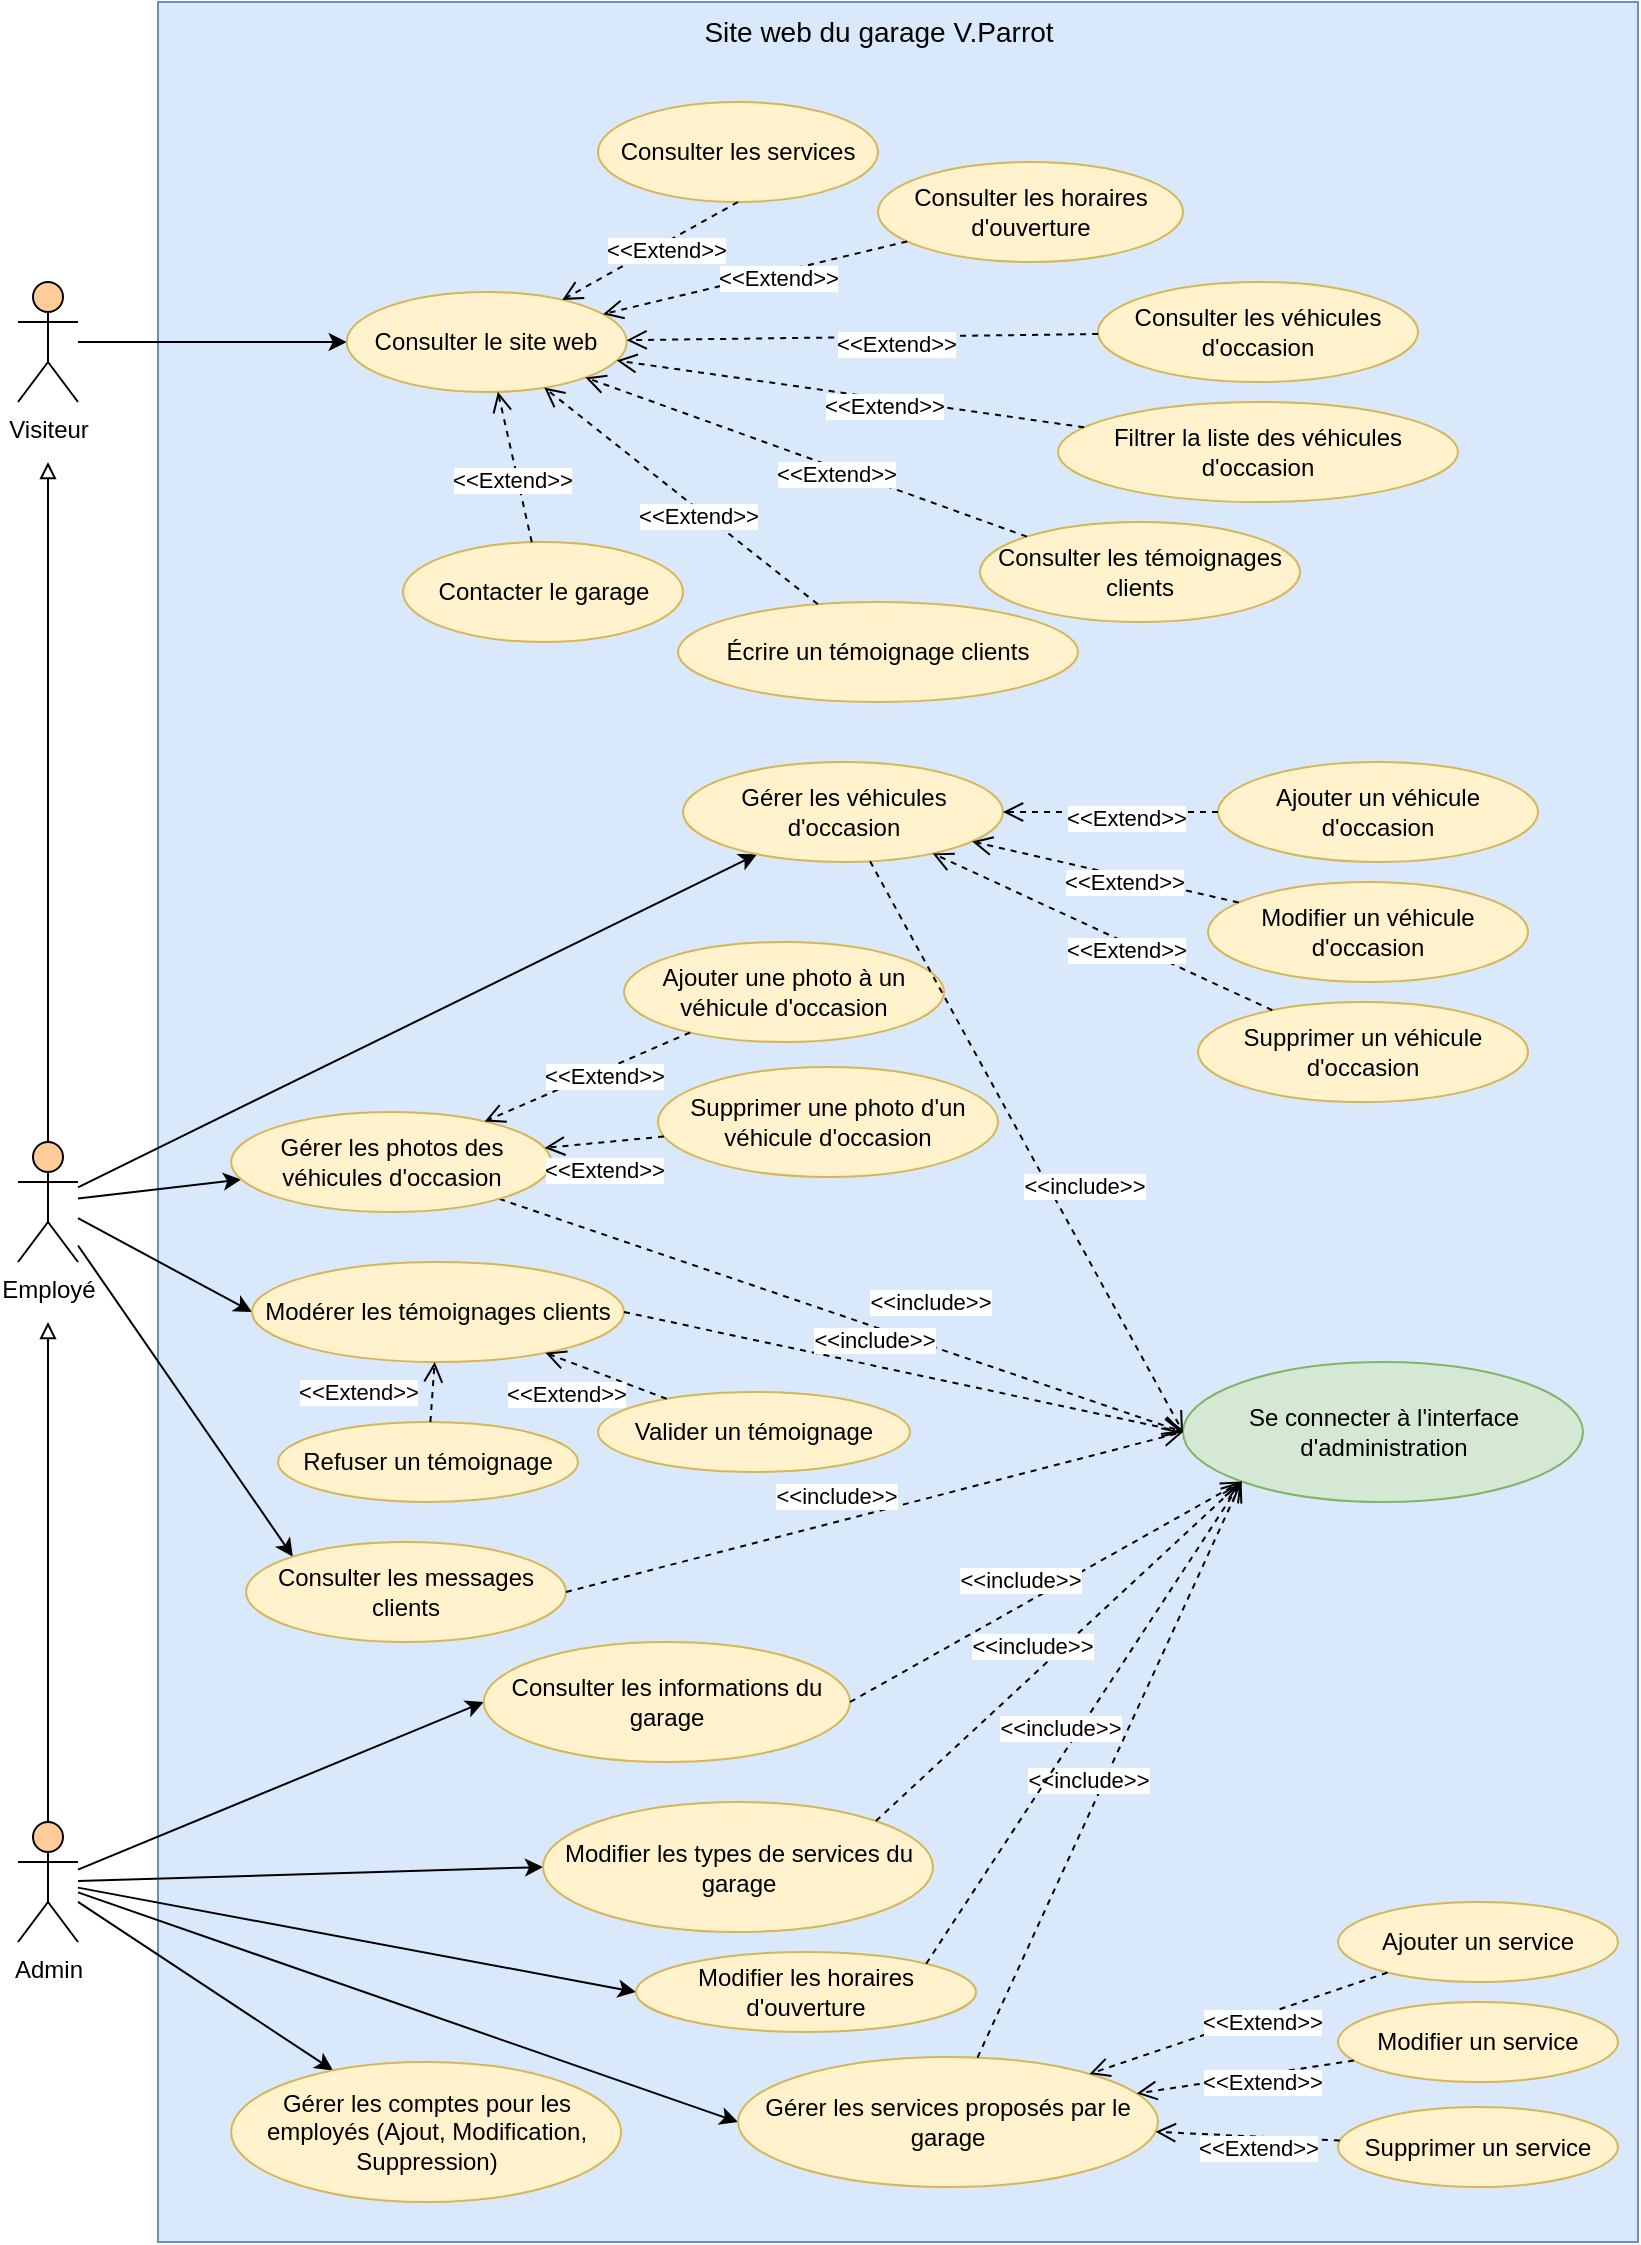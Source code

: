 <mxfile version="23.1.5" type="device">
  <diagram name="Page-1" id="h5iBWaYtBdIzpQoZOTI2">
    <mxGraphModel dx="1026" dy="743" grid="1" gridSize="10" guides="1" tooltips="1" connect="1" arrows="1" fold="1" page="1" pageScale="1" pageWidth="827" pageHeight="1169" math="0" shadow="0">
      <root>
        <mxCell id="0" />
        <mxCell id="1" parent="0" />
        <mxCell id="wkDEfTS1j_juvGfnHHMa-12" value="" style="rounded=0;whiteSpace=wrap;html=1;fillColor=#dae8fc;strokeColor=#6c8ebf;verticalAlign=bottom;" parent="1" vertex="1">
          <mxGeometry x="90" y="10" width="740" height="1120" as="geometry" />
        </mxCell>
        <mxCell id="wkDEfTS1j_juvGfnHHMa-36" style="edgeStyle=orthogonalEdgeStyle;rounded=0;orthogonalLoop=1;jettySize=auto;html=1;endArrow=block;endFill=0;" parent="1" source="wkDEfTS1j_juvGfnHHMa-1" edge="1">
          <mxGeometry relative="1" as="geometry">
            <mxPoint x="35" y="670" as="targetPoint" />
          </mxGeometry>
        </mxCell>
        <mxCell id="wkDEfTS1j_juvGfnHHMa-52" style="rounded=0;orthogonalLoop=1;jettySize=auto;html=1;entryX=0;entryY=0.5;entryDx=0;entryDy=0;" parent="1" source="wkDEfTS1j_juvGfnHHMa-1" target="wkDEfTS1j_juvGfnHHMa-19" edge="1">
          <mxGeometry relative="1" as="geometry" />
        </mxCell>
        <mxCell id="wkDEfTS1j_juvGfnHHMa-98" style="rounded=0;orthogonalLoop=1;jettySize=auto;html=1;entryX=0;entryY=0.5;entryDx=0;entryDy=0;" parent="1" source="wkDEfTS1j_juvGfnHHMa-1" target="wkDEfTS1j_juvGfnHHMa-80" edge="1">
          <mxGeometry relative="1" as="geometry" />
        </mxCell>
        <mxCell id="wkDEfTS1j_juvGfnHHMa-99" style="rounded=0;orthogonalLoop=1;jettySize=auto;html=1;entryX=0;entryY=0.5;entryDx=0;entryDy=0;" parent="1" source="wkDEfTS1j_juvGfnHHMa-1" target="wkDEfTS1j_juvGfnHHMa-75" edge="1">
          <mxGeometry relative="1" as="geometry" />
        </mxCell>
        <mxCell id="wkDEfTS1j_juvGfnHHMa-100" style="rounded=0;orthogonalLoop=1;jettySize=auto;html=1;entryX=0;entryY=0.5;entryDx=0;entryDy=0;" parent="1" source="wkDEfTS1j_juvGfnHHMa-1" target="wkDEfTS1j_juvGfnHHMa-74" edge="1">
          <mxGeometry relative="1" as="geometry" />
        </mxCell>
        <mxCell id="dHHyZEyWkRLaGQ7uEb4g-2" style="rounded=0;orthogonalLoop=1;jettySize=auto;html=1;" parent="1" source="wkDEfTS1j_juvGfnHHMa-1" target="dHHyZEyWkRLaGQ7uEb4g-1" edge="1">
          <mxGeometry relative="1" as="geometry" />
        </mxCell>
        <mxCell id="wkDEfTS1j_juvGfnHHMa-1" value="Admin&lt;br&gt;" style="shape=umlActor;verticalLabelPosition=bottom;verticalAlign=top;html=1;outlineConnect=0;fillColor=#FFCC99;" parent="1" vertex="1">
          <mxGeometry x="20" y="920" width="30" height="60" as="geometry" />
        </mxCell>
        <mxCell id="wkDEfTS1j_juvGfnHHMa-37" style="edgeStyle=orthogonalEdgeStyle;rounded=0;orthogonalLoop=1;jettySize=auto;html=1;endArrow=block;endFill=0;" parent="1" source="wkDEfTS1j_juvGfnHHMa-5" edge="1">
          <mxGeometry relative="1" as="geometry">
            <mxPoint x="35" y="240" as="targetPoint" />
          </mxGeometry>
        </mxCell>
        <mxCell id="wkDEfTS1j_juvGfnHHMa-58" style="rounded=0;orthogonalLoop=1;jettySize=auto;html=1;entryX=0;entryY=0.5;entryDx=0;entryDy=0;" parent="1" source="wkDEfTS1j_juvGfnHHMa-5" target="wkDEfTS1j_juvGfnHHMa-31" edge="1">
          <mxGeometry relative="1" as="geometry" />
        </mxCell>
        <mxCell id="wkDEfTS1j_juvGfnHHMa-59" style="rounded=0;orthogonalLoop=1;jettySize=auto;html=1;entryX=0;entryY=0;entryDx=0;entryDy=0;" parent="1" source="wkDEfTS1j_juvGfnHHMa-5" target="wkDEfTS1j_juvGfnHHMa-35" edge="1">
          <mxGeometry relative="1" as="geometry" />
        </mxCell>
        <mxCell id="wkDEfTS1j_juvGfnHHMa-91" style="rounded=0;orthogonalLoop=1;jettySize=auto;html=1;" parent="1" source="wkDEfTS1j_juvGfnHHMa-5" target="wkDEfTS1j_juvGfnHHMa-76" edge="1">
          <mxGeometry relative="1" as="geometry" />
        </mxCell>
        <mxCell id="wkDEfTS1j_juvGfnHHMa-92" style="rounded=0;orthogonalLoop=1;jettySize=auto;html=1;" parent="1" source="wkDEfTS1j_juvGfnHHMa-5" target="wkDEfTS1j_juvGfnHHMa-77" edge="1">
          <mxGeometry relative="1" as="geometry" />
        </mxCell>
        <mxCell id="wkDEfTS1j_juvGfnHHMa-5" value="Employé" style="shape=umlActor;verticalLabelPosition=bottom;verticalAlign=top;html=1;outlineConnect=0;fillColor=#FFCC99;" parent="1" vertex="1">
          <mxGeometry x="20" y="580" width="30" height="60" as="geometry" />
        </mxCell>
        <mxCell id="wkDEfTS1j_juvGfnHHMa-60" style="rounded=0;orthogonalLoop=1;jettySize=auto;html=1;entryX=0;entryY=0.5;entryDx=0;entryDy=0;" parent="1" source="wkDEfTS1j_juvGfnHHMa-6" target="wkDEfTS1j_juvGfnHHMa-30" edge="1">
          <mxGeometry relative="1" as="geometry" />
        </mxCell>
        <mxCell id="wkDEfTS1j_juvGfnHHMa-6" value="Visiteur" style="shape=umlActor;verticalLabelPosition=bottom;verticalAlign=top;html=1;outlineConnect=0;fillColor=#FFCC99;" parent="1" vertex="1">
          <mxGeometry x="20" y="150" width="30" height="60" as="geometry" />
        </mxCell>
        <mxCell id="wkDEfTS1j_juvGfnHHMa-13" value="Site web du garage V.Parrot" style="text;html=1;strokeColor=none;fillColor=none;align=center;verticalAlign=middle;whiteSpace=wrap;rounded=0;fontSize=14;" parent="1" vertex="1">
          <mxGeometry x="352.5" y="10" width="195" height="30" as="geometry" />
        </mxCell>
        <mxCell id="wkDEfTS1j_juvGfnHHMa-14" value="Se connecter à l&#39;interface d&#39;administration" style="ellipse;whiteSpace=wrap;html=1;fillColor=#d5e8d4;strokeColor=#82b366;" parent="1" vertex="1">
          <mxGeometry x="602.5" y="690" width="200" height="70" as="geometry" />
        </mxCell>
        <mxCell id="wkDEfTS1j_juvGfnHHMa-15" value="Ajouter un service" style="ellipse;whiteSpace=wrap;html=1;fillColor=#fff2cc;strokeColor=#d6b656;" parent="1" vertex="1">
          <mxGeometry x="680" y="960" width="140" height="40" as="geometry" />
        </mxCell>
        <mxCell id="wkDEfTS1j_juvGfnHHMa-16" value="Modifier un service" style="ellipse;whiteSpace=wrap;html=1;fillColor=#fff2cc;strokeColor=#d6b656;" parent="1" vertex="1">
          <mxGeometry x="680.0" y="1010" width="140" height="40" as="geometry" />
        </mxCell>
        <mxCell id="wkDEfTS1j_juvGfnHHMa-17" value="Supprimer un service" style="ellipse;whiteSpace=wrap;html=1;fillColor=#fff2cc;strokeColor=#d6b656;" parent="1" vertex="1">
          <mxGeometry x="680.0" y="1062.5" width="140" height="40" as="geometry" />
        </mxCell>
        <mxCell id="wkDEfTS1j_juvGfnHHMa-18" value="Consulter les services" style="ellipse;whiteSpace=wrap;html=1;fillColor=#fff2cc;strokeColor=#d6b656;" parent="1" vertex="1">
          <mxGeometry x="310" y="60" width="140" height="50" as="geometry" />
        </mxCell>
        <mxCell id="wkDEfTS1j_juvGfnHHMa-19" value="Modifier les horaires d&#39;ouverture" style="ellipse;whiteSpace=wrap;html=1;fillColor=#fff2cc;strokeColor=#d6b656;" parent="1" vertex="1">
          <mxGeometry x="329" y="985" width="170" height="40" as="geometry" />
        </mxCell>
        <mxCell id="wkDEfTS1j_juvGfnHHMa-20" value="Consulter les véhicules d&#39;occasion" style="ellipse;whiteSpace=wrap;html=1;fillColor=#fff2cc;strokeColor=#d6b656;" parent="1" vertex="1">
          <mxGeometry x="560" y="150" width="160" height="50" as="geometry" />
        </mxCell>
        <mxCell id="wkDEfTS1j_juvGfnHHMa-21" value="Consulter les horaires d&#39;ouverture" style="ellipse;whiteSpace=wrap;html=1;fillColor=#fff2cc;strokeColor=#d6b656;" parent="1" vertex="1">
          <mxGeometry x="450" y="90" width="152.5" height="50" as="geometry" />
        </mxCell>
        <mxCell id="wkDEfTS1j_juvGfnHHMa-22" value="Ajouter un véhicule d&#39;occasion" style="ellipse;whiteSpace=wrap;html=1;fillColor=#fff2cc;strokeColor=#d6b656;" parent="1" vertex="1">
          <mxGeometry x="620" y="390" width="160" height="50" as="geometry" />
        </mxCell>
        <mxCell id="wkDEfTS1j_juvGfnHHMa-23" value="Modifier un véhicule d&#39;occasion" style="ellipse;whiteSpace=wrap;html=1;fillColor=#fff2cc;strokeColor=#d6b656;" parent="1" vertex="1">
          <mxGeometry x="615" y="450" width="160" height="50" as="geometry" />
        </mxCell>
        <mxCell id="wkDEfTS1j_juvGfnHHMa-24" value="Supprimer un véhicule d&#39;occasion" style="ellipse;whiteSpace=wrap;html=1;fillColor=#fff2cc;strokeColor=#d6b656;" parent="1" vertex="1">
          <mxGeometry x="610" y="510" width="165" height="50" as="geometry" />
        </mxCell>
        <mxCell id="wkDEfTS1j_juvGfnHHMa-25" value="Filtrer la liste des véhicules d&#39;occasion" style="ellipse;whiteSpace=wrap;html=1;fillColor=#fff2cc;strokeColor=#d6b656;" parent="1" vertex="1">
          <mxGeometry x="540" y="210" width="200" height="50" as="geometry" />
        </mxCell>
        <mxCell id="wkDEfTS1j_juvGfnHHMa-27" value="Contacter le garage" style="ellipse;whiteSpace=wrap;html=1;fillColor=#fff2cc;strokeColor=#d6b656;" parent="1" vertex="1">
          <mxGeometry x="212.5" y="280" width="140" height="50" as="geometry" />
        </mxCell>
        <mxCell id="wkDEfTS1j_juvGfnHHMa-28" value="Écrire un témoignage clients" style="ellipse;whiteSpace=wrap;html=1;fillColor=#fff2cc;strokeColor=#d6b656;" parent="1" vertex="1">
          <mxGeometry x="350" y="310" width="200" height="50" as="geometry" />
        </mxCell>
        <mxCell id="wkDEfTS1j_juvGfnHHMa-30" value="Consulter le site web" style="ellipse;whiteSpace=wrap;html=1;fillColor=#fff2cc;strokeColor=#d6b656;" parent="1" vertex="1">
          <mxGeometry x="184.37" y="155" width="140" height="50" as="geometry" />
        </mxCell>
        <mxCell id="wkDEfTS1j_juvGfnHHMa-31" value="Modérer les témoignages clients" style="ellipse;whiteSpace=wrap;html=1;fillColor=#fff2cc;strokeColor=#d6b656;" parent="1" vertex="1">
          <mxGeometry x="137" y="640" width="186" height="50" as="geometry" />
        </mxCell>
        <mxCell id="wkDEfTS1j_juvGfnHHMa-33" value="Ajouter une photo à un véhicule d&#39;occasion" style="ellipse;whiteSpace=wrap;html=1;fillColor=#fff2cc;strokeColor=#d6b656;" parent="1" vertex="1">
          <mxGeometry x="323" y="480" width="160" height="50" as="geometry" />
        </mxCell>
        <mxCell id="wkDEfTS1j_juvGfnHHMa-34" value="Supprimer une photo d&#39;un véhicule d&#39;occasion" style="ellipse;whiteSpace=wrap;html=1;fillColor=#fff2cc;strokeColor=#d6b656;" parent="1" vertex="1">
          <mxGeometry x="340" y="542.5" width="170" height="55" as="geometry" />
        </mxCell>
        <mxCell id="wkDEfTS1j_juvGfnHHMa-35" value="Consulter les messages clients" style="ellipse;whiteSpace=wrap;html=1;fillColor=#fff2cc;strokeColor=#d6b656;" parent="1" vertex="1">
          <mxGeometry x="134" y="780" width="160" height="50" as="geometry" />
        </mxCell>
        <mxCell id="wkDEfTS1j_juvGfnHHMa-40" style="edgeStyle=orthogonalEdgeStyle;rounded=0;orthogonalLoop=1;jettySize=auto;html=1;exitX=0.5;exitY=1;exitDx=0;exitDy=0;" parent="1" source="wkDEfTS1j_juvGfnHHMa-25" target="wkDEfTS1j_juvGfnHHMa-25" edge="1">
          <mxGeometry relative="1" as="geometry" />
        </mxCell>
        <mxCell id="wkDEfTS1j_juvGfnHHMa-46" value="Consulter les témoignages clients" style="ellipse;whiteSpace=wrap;html=1;fillColor=#fff2cc;strokeColor=#d6b656;" parent="1" vertex="1">
          <mxGeometry x="501" y="270" width="160" height="50" as="geometry" />
        </mxCell>
        <mxCell id="wkDEfTS1j_juvGfnHHMa-73" value="&amp;lt;&amp;lt;include&amp;gt;&amp;gt;" style="html=1;verticalAlign=bottom;endArrow=open;dashed=1;endSize=8;curved=0;rounded=0;entryX=0;entryY=0.5;entryDx=0;entryDy=0;" parent="1" source="wkDEfTS1j_juvGfnHHMa-77" target="wkDEfTS1j_juvGfnHHMa-14" edge="1">
          <mxGeometry x="0.239" y="12" relative="1" as="geometry">
            <mxPoint x="512" y="625" as="sourcePoint" />
            <mxPoint x="590" y="725" as="targetPoint" />
            <mxPoint as="offset" />
          </mxGeometry>
        </mxCell>
        <mxCell id="wkDEfTS1j_juvGfnHHMa-74" value="Consulter les informations du garage" style="ellipse;whiteSpace=wrap;html=1;fillColor=#fff2cc;strokeColor=#d6b656;" parent="1" vertex="1">
          <mxGeometry x="252.87" y="830" width="183.13" height="60" as="geometry" />
        </mxCell>
        <mxCell id="wkDEfTS1j_juvGfnHHMa-75" value="Modifier les types de services du garage" style="ellipse;whiteSpace=wrap;html=1;fillColor=#fff2cc;strokeColor=#d6b656;" parent="1" vertex="1">
          <mxGeometry x="282.5" y="910" width="195" height="65" as="geometry" />
        </mxCell>
        <mxCell id="wkDEfTS1j_juvGfnHHMa-76" value="Gérer les véhicules d&#39;occasion" style="ellipse;whiteSpace=wrap;html=1;fillColor=#fff2cc;strokeColor=#d6b656;" parent="1" vertex="1">
          <mxGeometry x="352.5" y="390" width="160" height="50" as="geometry" />
        </mxCell>
        <mxCell id="wkDEfTS1j_juvGfnHHMa-77" value="Gérer les photos des véhicules d&#39;occasion" style="ellipse;whiteSpace=wrap;html=1;fillColor=#fff2cc;strokeColor=#d6b656;" parent="1" vertex="1">
          <mxGeometry x="126.57" y="565" width="160" height="50" as="geometry" />
        </mxCell>
        <mxCell id="wkDEfTS1j_juvGfnHHMa-78" value="Valider un témoignage" style="ellipse;whiteSpace=wrap;html=1;fillColor=#fff2cc;strokeColor=#d6b656;" parent="1" vertex="1">
          <mxGeometry x="310" y="705" width="156" height="40" as="geometry" />
        </mxCell>
        <mxCell id="wkDEfTS1j_juvGfnHHMa-79" value="Refuser un témoignage" style="ellipse;whiteSpace=wrap;html=1;fillColor=#fff2cc;strokeColor=#d6b656;" parent="1" vertex="1">
          <mxGeometry x="150" y="720" width="150" height="40" as="geometry" />
        </mxCell>
        <mxCell id="wkDEfTS1j_juvGfnHHMa-80" value="Gérer les services proposés par le garage" style="ellipse;whiteSpace=wrap;html=1;fillColor=#fff2cc;strokeColor=#d6b656;" parent="1" vertex="1">
          <mxGeometry x="380" y="1037.5" width="210" height="65" as="geometry" />
        </mxCell>
        <mxCell id="wkDEfTS1j_juvGfnHHMa-81" value="" style="endArrow=open;endSize=8;endFill=0;html=1;rounded=0;exitX=0.5;exitY=1;exitDx=0;exitDy=0;dashed=1;" parent="1" source="wkDEfTS1j_juvGfnHHMa-18" target="wkDEfTS1j_juvGfnHHMa-30" edge="1">
          <mxGeometry x="0.393" y="21" width="160" relative="1" as="geometry">
            <mxPoint x="430" y="220" as="sourcePoint" />
            <mxPoint x="590" y="220" as="targetPoint" />
            <mxPoint as="offset" />
          </mxGeometry>
        </mxCell>
        <mxCell id="KUm6JqZgUA-rJr0b5zgr-2" value="&amp;lt;&amp;lt;Extend&amp;gt;&amp;gt;" style="edgeLabel;html=1;align=center;verticalAlign=middle;resizable=0;points=[];" vertex="1" connectable="0" parent="wkDEfTS1j_juvGfnHHMa-81">
          <mxGeometry x="-0.143" y="3" relative="1" as="geometry">
            <mxPoint as="offset" />
          </mxGeometry>
        </mxCell>
        <mxCell id="wkDEfTS1j_juvGfnHHMa-104" value="&amp;lt;&amp;lt;include&amp;gt;&amp;gt;" style="html=1;verticalAlign=bottom;endArrow=open;dashed=1;endSize=8;curved=0;rounded=0;exitX=1;exitY=0.5;exitDx=0;exitDy=0;entryX=0;entryY=0.5;entryDx=0;entryDy=0;" parent="1" source="wkDEfTS1j_juvGfnHHMa-31" target="wkDEfTS1j_juvGfnHHMa-14" edge="1">
          <mxGeometry x="-0.114" y="4" relative="1" as="geometry">
            <mxPoint x="286" y="638" as="sourcePoint" />
            <mxPoint x="580" y="725" as="targetPoint" />
            <mxPoint as="offset" />
          </mxGeometry>
        </mxCell>
        <mxCell id="wkDEfTS1j_juvGfnHHMa-105" value="&amp;lt;&amp;lt;include&amp;gt;&amp;gt;" style="html=1;verticalAlign=bottom;endArrow=open;dashed=1;endSize=8;curved=0;rounded=0;entryX=0;entryY=0.5;entryDx=0;entryDy=0;" parent="1" source="wkDEfTS1j_juvGfnHHMa-76" target="wkDEfTS1j_juvGfnHHMa-14" edge="1">
          <mxGeometry x="0.239" y="12" relative="1" as="geometry">
            <mxPoint x="286" y="638" as="sourcePoint" />
            <mxPoint x="590" y="735" as="targetPoint" />
            <mxPoint as="offset" />
          </mxGeometry>
        </mxCell>
        <mxCell id="wkDEfTS1j_juvGfnHHMa-107" value="&amp;lt;&amp;lt;include&amp;gt;&amp;gt;" style="html=1;verticalAlign=bottom;endArrow=open;dashed=1;endSize=8;curved=0;rounded=0;entryX=0;entryY=1;entryDx=0;entryDy=0;exitX=1;exitY=0;exitDx=0;exitDy=0;" parent="1" source="wkDEfTS1j_juvGfnHHMa-75" target="wkDEfTS1j_juvGfnHHMa-14" edge="1">
          <mxGeometry x="-0.114" y="4" relative="1" as="geometry">
            <mxPoint x="336" y="695" as="sourcePoint" />
            <mxPoint x="610" y="750" as="targetPoint" />
            <mxPoint as="offset" />
          </mxGeometry>
        </mxCell>
        <mxCell id="wkDEfTS1j_juvGfnHHMa-108" value="&amp;lt;&amp;lt;include&amp;gt;&amp;gt;" style="html=1;verticalAlign=bottom;endArrow=open;dashed=1;endSize=8;curved=0;rounded=0;entryX=0;entryY=1;entryDx=0;entryDy=0;" parent="1" source="wkDEfTS1j_juvGfnHHMa-80" target="wkDEfTS1j_juvGfnHHMa-14" edge="1">
          <mxGeometry x="-0.114" y="4" relative="1" as="geometry">
            <mxPoint x="422" y="919" as="sourcePoint" />
            <mxPoint x="645" y="766" as="targetPoint" />
            <mxPoint as="offset" />
          </mxGeometry>
        </mxCell>
        <mxCell id="wkDEfTS1j_juvGfnHHMa-109" value="&amp;lt;&amp;lt;include&amp;gt;&amp;gt;" style="html=1;verticalAlign=bottom;endArrow=open;dashed=1;endSize=8;curved=0;rounded=0;exitX=1;exitY=0.5;exitDx=0;exitDy=0;entryX=0;entryY=1;entryDx=0;entryDy=0;" parent="1" source="wkDEfTS1j_juvGfnHHMa-74" target="wkDEfTS1j_juvGfnHHMa-14" edge="1">
          <mxGeometry x="-0.114" y="4" relative="1" as="geometry">
            <mxPoint x="379" y="929" as="sourcePoint" />
            <mxPoint x="641" y="766" as="targetPoint" />
            <mxPoint as="offset" />
          </mxGeometry>
        </mxCell>
        <mxCell id="wkDEfTS1j_juvGfnHHMa-110" value="&amp;lt;&amp;lt;include&amp;gt;&amp;gt;" style="html=1;verticalAlign=bottom;endArrow=open;dashed=1;endSize=8;curved=0;rounded=0;exitX=1;exitY=0;exitDx=0;exitDy=0;entryX=0;entryY=1;entryDx=0;entryDy=0;" parent="1" source="wkDEfTS1j_juvGfnHHMa-19" target="wkDEfTS1j_juvGfnHHMa-14" edge="1">
          <mxGeometry x="-0.114" y="4" relative="1" as="geometry">
            <mxPoint x="389" y="939" as="sourcePoint" />
            <mxPoint x="610" y="750" as="targetPoint" />
            <mxPoint as="offset" />
          </mxGeometry>
        </mxCell>
        <mxCell id="wkDEfTS1j_juvGfnHHMa-112" value="&amp;lt;&amp;lt;include&amp;gt;&amp;gt;" style="html=1;verticalAlign=bottom;endArrow=open;dashed=1;endSize=8;curved=0;rounded=0;entryX=0;entryY=0.5;entryDx=0;entryDy=0;exitX=1;exitY=0.5;exitDx=0;exitDy=0;" parent="1" source="wkDEfTS1j_juvGfnHHMa-35" target="wkDEfTS1j_juvGfnHHMa-14" edge="1">
          <mxGeometry x="-0.114" y="4" relative="1" as="geometry">
            <mxPoint x="399" y="949" as="sourcePoint" />
            <mxPoint x="661" y="786" as="targetPoint" />
            <mxPoint as="offset" />
          </mxGeometry>
        </mxCell>
        <mxCell id="dHHyZEyWkRLaGQ7uEb4g-1" value="Gérer les comptes pour les employés (Ajout, Modification, Suppression)" style="ellipse;whiteSpace=wrap;html=1;fillColor=#fff2cc;strokeColor=#d6b656;" parent="1" vertex="1">
          <mxGeometry x="126.57" y="1040" width="195" height="70" as="geometry" />
        </mxCell>
        <mxCell id="KUm6JqZgUA-rJr0b5zgr-4" value="" style="endArrow=open;endSize=8;endFill=0;html=1;rounded=0;dashed=1;" edge="1" parent="1" source="wkDEfTS1j_juvGfnHHMa-21" target="wkDEfTS1j_juvGfnHHMa-30">
          <mxGeometry x="0.393" y="21" width="160" relative="1" as="geometry">
            <mxPoint x="390" y="120" as="sourcePoint" />
            <mxPoint x="302" y="169" as="targetPoint" />
            <mxPoint as="offset" />
          </mxGeometry>
        </mxCell>
        <mxCell id="KUm6JqZgUA-rJr0b5zgr-5" value="&amp;lt;&amp;lt;Extend&amp;gt;&amp;gt;" style="edgeLabel;html=1;align=center;verticalAlign=middle;resizable=0;points=[];" vertex="1" connectable="0" parent="KUm6JqZgUA-rJr0b5zgr-4">
          <mxGeometry x="-0.143" y="3" relative="1" as="geometry">
            <mxPoint as="offset" />
          </mxGeometry>
        </mxCell>
        <mxCell id="KUm6JqZgUA-rJr0b5zgr-6" value="" style="endArrow=open;endSize=8;endFill=0;html=1;rounded=0;dashed=1;" edge="1" parent="1" source="wkDEfTS1j_juvGfnHHMa-20" target="wkDEfTS1j_juvGfnHHMa-30">
          <mxGeometry x="0.393" y="21" width="160" relative="1" as="geometry">
            <mxPoint x="400" y="130" as="sourcePoint" />
            <mxPoint x="312" y="179" as="targetPoint" />
            <mxPoint as="offset" />
          </mxGeometry>
        </mxCell>
        <mxCell id="KUm6JqZgUA-rJr0b5zgr-7" value="&amp;lt;&amp;lt;Extend&amp;gt;&amp;gt;" style="edgeLabel;html=1;align=center;verticalAlign=middle;resizable=0;points=[];" vertex="1" connectable="0" parent="KUm6JqZgUA-rJr0b5zgr-6">
          <mxGeometry x="-0.143" y="3" relative="1" as="geometry">
            <mxPoint as="offset" />
          </mxGeometry>
        </mxCell>
        <mxCell id="KUm6JqZgUA-rJr0b5zgr-8" value="" style="endArrow=open;endSize=8;endFill=0;html=1;rounded=0;dashed=1;" edge="1" parent="1" source="wkDEfTS1j_juvGfnHHMa-25" target="wkDEfTS1j_juvGfnHHMa-30">
          <mxGeometry x="0.393" y="21" width="160" relative="1" as="geometry">
            <mxPoint x="410" y="140" as="sourcePoint" />
            <mxPoint x="322" y="189" as="targetPoint" />
            <mxPoint as="offset" />
          </mxGeometry>
        </mxCell>
        <mxCell id="KUm6JqZgUA-rJr0b5zgr-9" value="&amp;lt;&amp;lt;Extend&amp;gt;&amp;gt;" style="edgeLabel;html=1;align=center;verticalAlign=middle;resizable=0;points=[];" vertex="1" connectable="0" parent="KUm6JqZgUA-rJr0b5zgr-8">
          <mxGeometry x="-0.143" y="3" relative="1" as="geometry">
            <mxPoint as="offset" />
          </mxGeometry>
        </mxCell>
        <mxCell id="KUm6JqZgUA-rJr0b5zgr-10" value="" style="endArrow=open;endSize=8;endFill=0;html=1;rounded=0;exitX=0;exitY=0;exitDx=0;exitDy=0;dashed=1;" edge="1" parent="1" source="wkDEfTS1j_juvGfnHHMa-46" target="wkDEfTS1j_juvGfnHHMa-30">
          <mxGeometry x="0.393" y="21" width="160" relative="1" as="geometry">
            <mxPoint x="420" y="150" as="sourcePoint" />
            <mxPoint x="332" y="199" as="targetPoint" />
            <mxPoint as="offset" />
          </mxGeometry>
        </mxCell>
        <mxCell id="KUm6JqZgUA-rJr0b5zgr-11" value="&amp;lt;&amp;lt;Extend&amp;gt;&amp;gt;" style="edgeLabel;html=1;align=center;verticalAlign=middle;resizable=0;points=[];" vertex="1" connectable="0" parent="KUm6JqZgUA-rJr0b5zgr-10">
          <mxGeometry x="-0.143" y="3" relative="1" as="geometry">
            <mxPoint as="offset" />
          </mxGeometry>
        </mxCell>
        <mxCell id="KUm6JqZgUA-rJr0b5zgr-12" value="" style="endArrow=open;endSize=8;endFill=0;html=1;rounded=0;dashed=1;" edge="1" parent="1" source="wkDEfTS1j_juvGfnHHMa-28" target="wkDEfTS1j_juvGfnHHMa-30">
          <mxGeometry x="0.393" y="21" width="160" relative="1" as="geometry">
            <mxPoint x="430" y="160" as="sourcePoint" />
            <mxPoint x="342" y="209" as="targetPoint" />
            <mxPoint as="offset" />
          </mxGeometry>
        </mxCell>
        <mxCell id="KUm6JqZgUA-rJr0b5zgr-13" value="&amp;lt;&amp;lt;Extend&amp;gt;&amp;gt;" style="edgeLabel;html=1;align=center;verticalAlign=middle;resizable=0;points=[];" vertex="1" connectable="0" parent="KUm6JqZgUA-rJr0b5zgr-12">
          <mxGeometry x="-0.143" y="3" relative="1" as="geometry">
            <mxPoint as="offset" />
          </mxGeometry>
        </mxCell>
        <mxCell id="KUm6JqZgUA-rJr0b5zgr-14" value="" style="endArrow=open;endSize=8;endFill=0;html=1;rounded=0;dashed=1;" edge="1" parent="1" source="wkDEfTS1j_juvGfnHHMa-27" target="wkDEfTS1j_juvGfnHHMa-30">
          <mxGeometry x="0.393" y="21" width="160" relative="1" as="geometry">
            <mxPoint x="440" y="170" as="sourcePoint" />
            <mxPoint x="352" y="219" as="targetPoint" />
            <mxPoint as="offset" />
          </mxGeometry>
        </mxCell>
        <mxCell id="KUm6JqZgUA-rJr0b5zgr-15" value="&amp;lt;&amp;lt;Extend&amp;gt;&amp;gt;" style="edgeLabel;html=1;align=center;verticalAlign=middle;resizable=0;points=[];" vertex="1" connectable="0" parent="KUm6JqZgUA-rJr0b5zgr-14">
          <mxGeometry x="-0.143" y="3" relative="1" as="geometry">
            <mxPoint as="offset" />
          </mxGeometry>
        </mxCell>
        <mxCell id="KUm6JqZgUA-rJr0b5zgr-16" value="" style="endArrow=open;endSize=8;endFill=0;html=1;rounded=0;dashed=1;" edge="1" parent="1" source="wkDEfTS1j_juvGfnHHMa-22" target="wkDEfTS1j_juvGfnHHMa-76">
          <mxGeometry x="0.393" y="21" width="160" relative="1" as="geometry">
            <mxPoint x="648" y="341" as="sourcePoint" />
            <mxPoint x="560" y="390" as="targetPoint" />
            <mxPoint as="offset" />
          </mxGeometry>
        </mxCell>
        <mxCell id="KUm6JqZgUA-rJr0b5zgr-17" value="&amp;lt;&amp;lt;Extend&amp;gt;&amp;gt;" style="edgeLabel;html=1;align=center;verticalAlign=middle;resizable=0;points=[];" vertex="1" connectable="0" parent="KUm6JqZgUA-rJr0b5zgr-16">
          <mxGeometry x="-0.143" y="3" relative="1" as="geometry">
            <mxPoint as="offset" />
          </mxGeometry>
        </mxCell>
        <mxCell id="KUm6JqZgUA-rJr0b5zgr-20" value="" style="endArrow=open;endSize=8;endFill=0;html=1;rounded=0;dashed=1;" edge="1" parent="1" source="wkDEfTS1j_juvGfnHHMa-23" target="wkDEfTS1j_juvGfnHHMa-76">
          <mxGeometry x="0.393" y="21" width="160" relative="1" as="geometry">
            <mxPoint x="470" y="200" as="sourcePoint" />
            <mxPoint x="382" y="249" as="targetPoint" />
            <mxPoint as="offset" />
          </mxGeometry>
        </mxCell>
        <mxCell id="KUm6JqZgUA-rJr0b5zgr-21" value="&amp;lt;&amp;lt;Extend&amp;gt;&amp;gt;" style="edgeLabel;html=1;align=center;verticalAlign=middle;resizable=0;points=[];" vertex="1" connectable="0" parent="KUm6JqZgUA-rJr0b5zgr-20">
          <mxGeometry x="-0.143" y="3" relative="1" as="geometry">
            <mxPoint as="offset" />
          </mxGeometry>
        </mxCell>
        <mxCell id="KUm6JqZgUA-rJr0b5zgr-22" value="" style="endArrow=open;endSize=8;endFill=0;html=1;rounded=0;dashed=1;" edge="1" parent="1" source="wkDEfTS1j_juvGfnHHMa-24" target="wkDEfTS1j_juvGfnHHMa-76">
          <mxGeometry x="0.393" y="21" width="160" relative="1" as="geometry">
            <mxPoint x="480" y="210" as="sourcePoint" />
            <mxPoint x="392" y="259" as="targetPoint" />
            <mxPoint as="offset" />
          </mxGeometry>
        </mxCell>
        <mxCell id="KUm6JqZgUA-rJr0b5zgr-23" value="&amp;lt;&amp;lt;Extend&amp;gt;&amp;gt;" style="edgeLabel;html=1;align=center;verticalAlign=middle;resizable=0;points=[];" vertex="1" connectable="0" parent="KUm6JqZgUA-rJr0b5zgr-22">
          <mxGeometry x="-0.143" y="3" relative="1" as="geometry">
            <mxPoint as="offset" />
          </mxGeometry>
        </mxCell>
        <mxCell id="KUm6JqZgUA-rJr0b5zgr-24" value="" style="endArrow=open;endSize=8;endFill=0;html=1;rounded=0;dashed=1;" edge="1" parent="1" source="wkDEfTS1j_juvGfnHHMa-33" target="wkDEfTS1j_juvGfnHHMa-77">
          <mxGeometry x="0.393" y="21" width="160" relative="1" as="geometry">
            <mxPoint x="329" y="501" as="sourcePoint" />
            <mxPoint x="241" y="550" as="targetPoint" />
            <mxPoint as="offset" />
          </mxGeometry>
        </mxCell>
        <mxCell id="KUm6JqZgUA-rJr0b5zgr-25" value="&amp;lt;&amp;lt;Extend&amp;gt;&amp;gt;" style="edgeLabel;html=1;align=center;verticalAlign=middle;resizable=0;points=[];" vertex="1" connectable="0" parent="KUm6JqZgUA-rJr0b5zgr-24">
          <mxGeometry x="-0.143" y="3" relative="1" as="geometry">
            <mxPoint as="offset" />
          </mxGeometry>
        </mxCell>
        <mxCell id="KUm6JqZgUA-rJr0b5zgr-26" value="" style="endArrow=open;endSize=8;endFill=0;html=1;rounded=0;dashed=1;" edge="1" parent="1" source="wkDEfTS1j_juvGfnHHMa-34" target="wkDEfTS1j_juvGfnHHMa-77">
          <mxGeometry x="0.393" y="21" width="160" relative="1" as="geometry">
            <mxPoint x="358" y="554" as="sourcePoint" />
            <mxPoint x="293" y="576" as="targetPoint" />
            <mxPoint as="offset" />
          </mxGeometry>
        </mxCell>
        <mxCell id="KUm6JqZgUA-rJr0b5zgr-27" value="&amp;lt;&amp;lt;Extend&amp;gt;&amp;gt;" style="edgeLabel;html=1;align=center;verticalAlign=middle;resizable=0;points=[];" vertex="1" connectable="0" parent="KUm6JqZgUA-rJr0b5zgr-26">
          <mxGeometry x="-0.143" y="3" relative="1" as="geometry">
            <mxPoint x="-5" y="11" as="offset" />
          </mxGeometry>
        </mxCell>
        <mxCell id="KUm6JqZgUA-rJr0b5zgr-29" value="" style="endArrow=open;endSize=8;endFill=0;html=1;rounded=0;dashed=1;" edge="1" parent="1" source="wkDEfTS1j_juvGfnHHMa-78" target="wkDEfTS1j_juvGfnHHMa-31">
          <mxGeometry x="0.393" y="21" width="160" relative="1" as="geometry">
            <mxPoint x="368" y="564" as="sourcePoint" />
            <mxPoint x="303" y="586" as="targetPoint" />
            <mxPoint as="offset" />
          </mxGeometry>
        </mxCell>
        <mxCell id="KUm6JqZgUA-rJr0b5zgr-30" value="&amp;lt;&amp;lt;Extend&amp;gt;&amp;gt;" style="edgeLabel;html=1;align=center;verticalAlign=middle;resizable=0;points=[];" vertex="1" connectable="0" parent="KUm6JqZgUA-rJr0b5zgr-29">
          <mxGeometry x="-0.143" y="3" relative="1" as="geometry">
            <mxPoint x="-23" y="4" as="offset" />
          </mxGeometry>
        </mxCell>
        <mxCell id="KUm6JqZgUA-rJr0b5zgr-31" value="" style="endArrow=open;endSize=8;endFill=0;html=1;rounded=0;dashed=1;" edge="1" parent="1" source="wkDEfTS1j_juvGfnHHMa-79" target="wkDEfTS1j_juvGfnHHMa-31">
          <mxGeometry x="0.393" y="21" width="160" relative="1" as="geometry">
            <mxPoint x="378" y="574" as="sourcePoint" />
            <mxPoint x="313" y="596" as="targetPoint" />
            <mxPoint as="offset" />
          </mxGeometry>
        </mxCell>
        <mxCell id="KUm6JqZgUA-rJr0b5zgr-32" value="&amp;lt;&amp;lt;Extend&amp;gt;&amp;gt;" style="edgeLabel;html=1;align=center;verticalAlign=middle;resizable=0;points=[];" vertex="1" connectable="0" parent="KUm6JqZgUA-rJr0b5zgr-31">
          <mxGeometry x="-0.143" y="3" relative="1" as="geometry">
            <mxPoint x="-34" y="-2" as="offset" />
          </mxGeometry>
        </mxCell>
        <mxCell id="KUm6JqZgUA-rJr0b5zgr-33" value="" style="endArrow=open;endSize=8;endFill=0;html=1;rounded=0;dashed=1;" edge="1" parent="1" source="wkDEfTS1j_juvGfnHHMa-15" target="wkDEfTS1j_juvGfnHHMa-80">
          <mxGeometry x="0.393" y="21" width="160" relative="1" as="geometry">
            <mxPoint x="388" y="584" as="sourcePoint" />
            <mxPoint x="323" y="606" as="targetPoint" />
            <mxPoint as="offset" />
          </mxGeometry>
        </mxCell>
        <mxCell id="KUm6JqZgUA-rJr0b5zgr-34" value="&amp;lt;&amp;lt;Extend&amp;gt;&amp;gt;" style="edgeLabel;html=1;align=center;verticalAlign=middle;resizable=0;points=[];" vertex="1" connectable="0" parent="KUm6JqZgUA-rJr0b5zgr-33">
          <mxGeometry x="-0.143" y="3" relative="1" as="geometry">
            <mxPoint as="offset" />
          </mxGeometry>
        </mxCell>
        <mxCell id="KUm6JqZgUA-rJr0b5zgr-35" value="" style="endArrow=open;endSize=8;endFill=0;html=1;rounded=0;dashed=1;" edge="1" parent="1" source="wkDEfTS1j_juvGfnHHMa-16" target="wkDEfTS1j_juvGfnHHMa-80">
          <mxGeometry x="0.393" y="21" width="160" relative="1" as="geometry">
            <mxPoint x="675" y="1006" as="sourcePoint" />
            <mxPoint x="558" y="1054" as="targetPoint" />
            <mxPoint as="offset" />
          </mxGeometry>
        </mxCell>
        <mxCell id="KUm6JqZgUA-rJr0b5zgr-36" value="&amp;lt;&amp;lt;Extend&amp;gt;&amp;gt;" style="edgeLabel;html=1;align=center;verticalAlign=middle;resizable=0;points=[];" vertex="1" connectable="0" parent="KUm6JqZgUA-rJr0b5zgr-35">
          <mxGeometry x="-0.143" y="3" relative="1" as="geometry">
            <mxPoint as="offset" />
          </mxGeometry>
        </mxCell>
        <mxCell id="KUm6JqZgUA-rJr0b5zgr-37" value="" style="endArrow=open;endSize=8;endFill=0;html=1;rounded=0;dashed=1;" edge="1" parent="1" source="wkDEfTS1j_juvGfnHHMa-17" target="wkDEfTS1j_juvGfnHHMa-80">
          <mxGeometry x="0.393" y="21" width="160" relative="1" as="geometry">
            <mxPoint x="685" y="1016" as="sourcePoint" />
            <mxPoint x="568" y="1064" as="targetPoint" />
            <mxPoint as="offset" />
          </mxGeometry>
        </mxCell>
        <mxCell id="KUm6JqZgUA-rJr0b5zgr-38" value="&amp;lt;&amp;lt;Extend&amp;gt;&amp;gt;" style="edgeLabel;html=1;align=center;verticalAlign=middle;resizable=0;points=[];" vertex="1" connectable="0" parent="KUm6JqZgUA-rJr0b5zgr-37">
          <mxGeometry x="-0.143" y="3" relative="1" as="geometry">
            <mxPoint x="-2" y="2" as="offset" />
          </mxGeometry>
        </mxCell>
      </root>
    </mxGraphModel>
  </diagram>
</mxfile>
